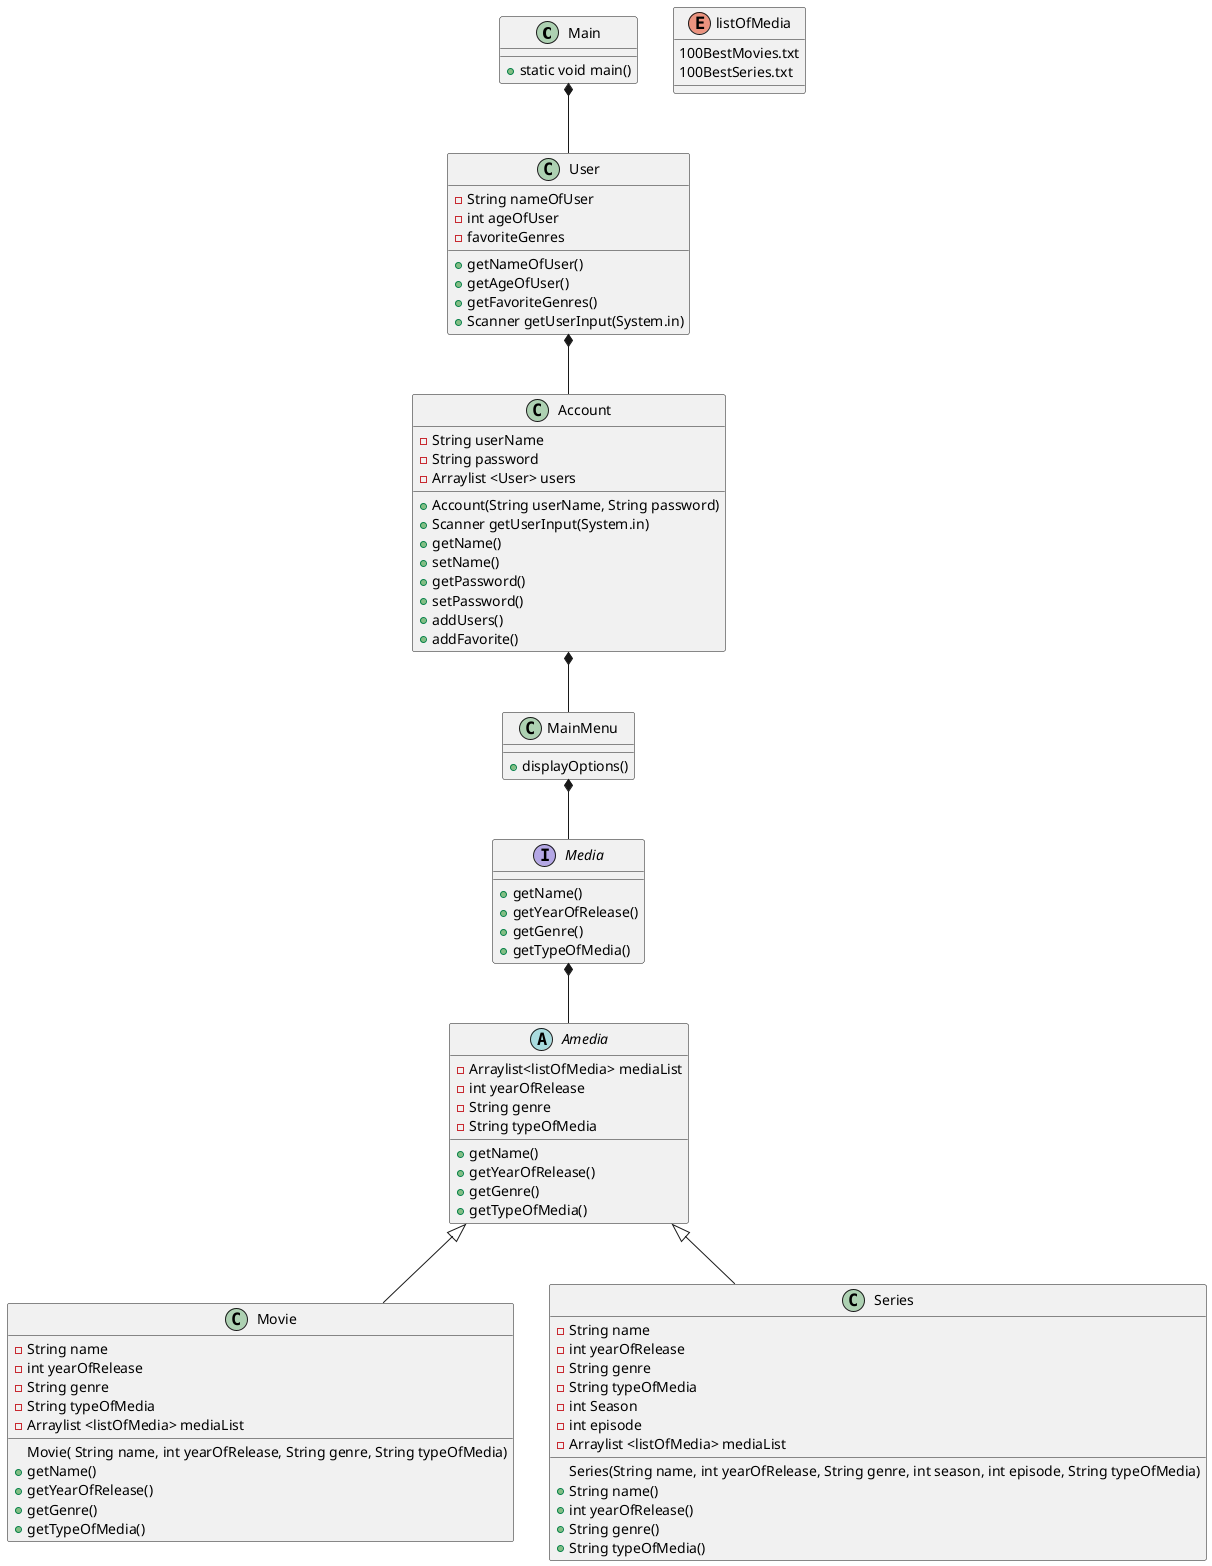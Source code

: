 @startuml
'https://plantuml.com/class-diagram

Main *-- User
Main : + static void main()

User *-- Account
User : - String nameOfUser
User : - int ageOfUser
User : - favoriteGenres


User : + getNameOfUser()
User : + getAgeOfUser()
User : + getFavoriteGenres()
User : + Scanner getUserInput(System.in)




Account : - String userName
Account : - String password
Account : - Arraylist <User> users


Account : + Account(String userName, String password)
Account : + Scanner getUserInput(System.in)
Account : + getName()
Account : + setName()
Account : + getPassword()
Account : + setPassword()
Account : + addUsers()
Account : + addFavorite()



Account *-- MainMenu
MainMenu : + displayOptions()




MainMenu *-- Media

Enum listOfMedia
listOfMedia : 100BestMovies.txt
listOfMedia : 100BestSeries.txt


Media *-- Amedia
Interface Media
Media : + getName()
Media : + getYearOfRelease()
Media : + getGenre()
Media : + getTypeOfMedia()


Abstract Amedia
Amedia : - Arraylist<listOfMedia> mediaList
Amedia : - int yearOfRelease
Amedia : - String genre
Amedia : - String typeOfMedia

Amedia : + getName()
Amedia : + getYearOfRelease()
Amedia : + getGenre()
Amedia : + getTypeOfMedia()

Amedia <|--  Movie
Movie : - String name
Movie : - int yearOfRelease
Movie : - String genre
Movie : - String typeOfMedia
Movie : - Arraylist <listOfMedia> mediaList

Movie : Movie( String name, int yearOfRelease, String genre, String typeOfMedia)
Movie : + getName()
Movie : + getYearOfRelease()
Movie : + getGenre()
Movie : + getTypeOfMedia()



Amedia <|-- Series
Series : - String name
Series : - int yearOfRelease
Series : - String genre
Series : - String typeOfMedia
Series : - int Season
Series : - int episode
Series : - Arraylist <listOfMedia> mediaList


Series : Series(String name, int yearOfRelease, String genre, int season, int episode, String typeOfMedia)
Series : + String name()
Series : + int yearOfRelease()
Series : + String genre()
Series : + String typeOfMedia()

@endum